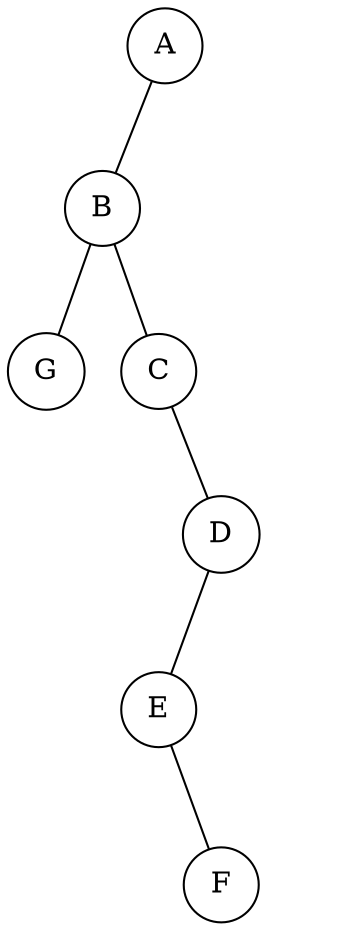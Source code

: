 graph arvore_binaria04 {
	node [shape=circle]
	A -- B
	A -- G1 [style=invisible]
	B -- G
	B -- C
	C -- G2 [style=invisible]
	C -- D
	D -- E
	D -- G3 [style=invisible]
	E -- G4 [style=invisible]
	E -- F
	G1 [style=invisible]
	G2 [style=invisible]
	G3 [style=invisible]
	G4 [style=invisible]
}
